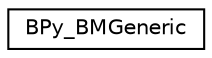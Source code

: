 digraph G
{
  edge [fontname="Helvetica",fontsize="10",labelfontname="Helvetica",labelfontsize="10"];
  node [fontname="Helvetica",fontsize="10",shape=record];
  rankdir=LR;
  Node1 [label="BPy_BMGeneric",height=0.2,width=0.4,color="black", fillcolor="white", style="filled",URL="$d9/d84/structBPy__BMGeneric.html"];
}
